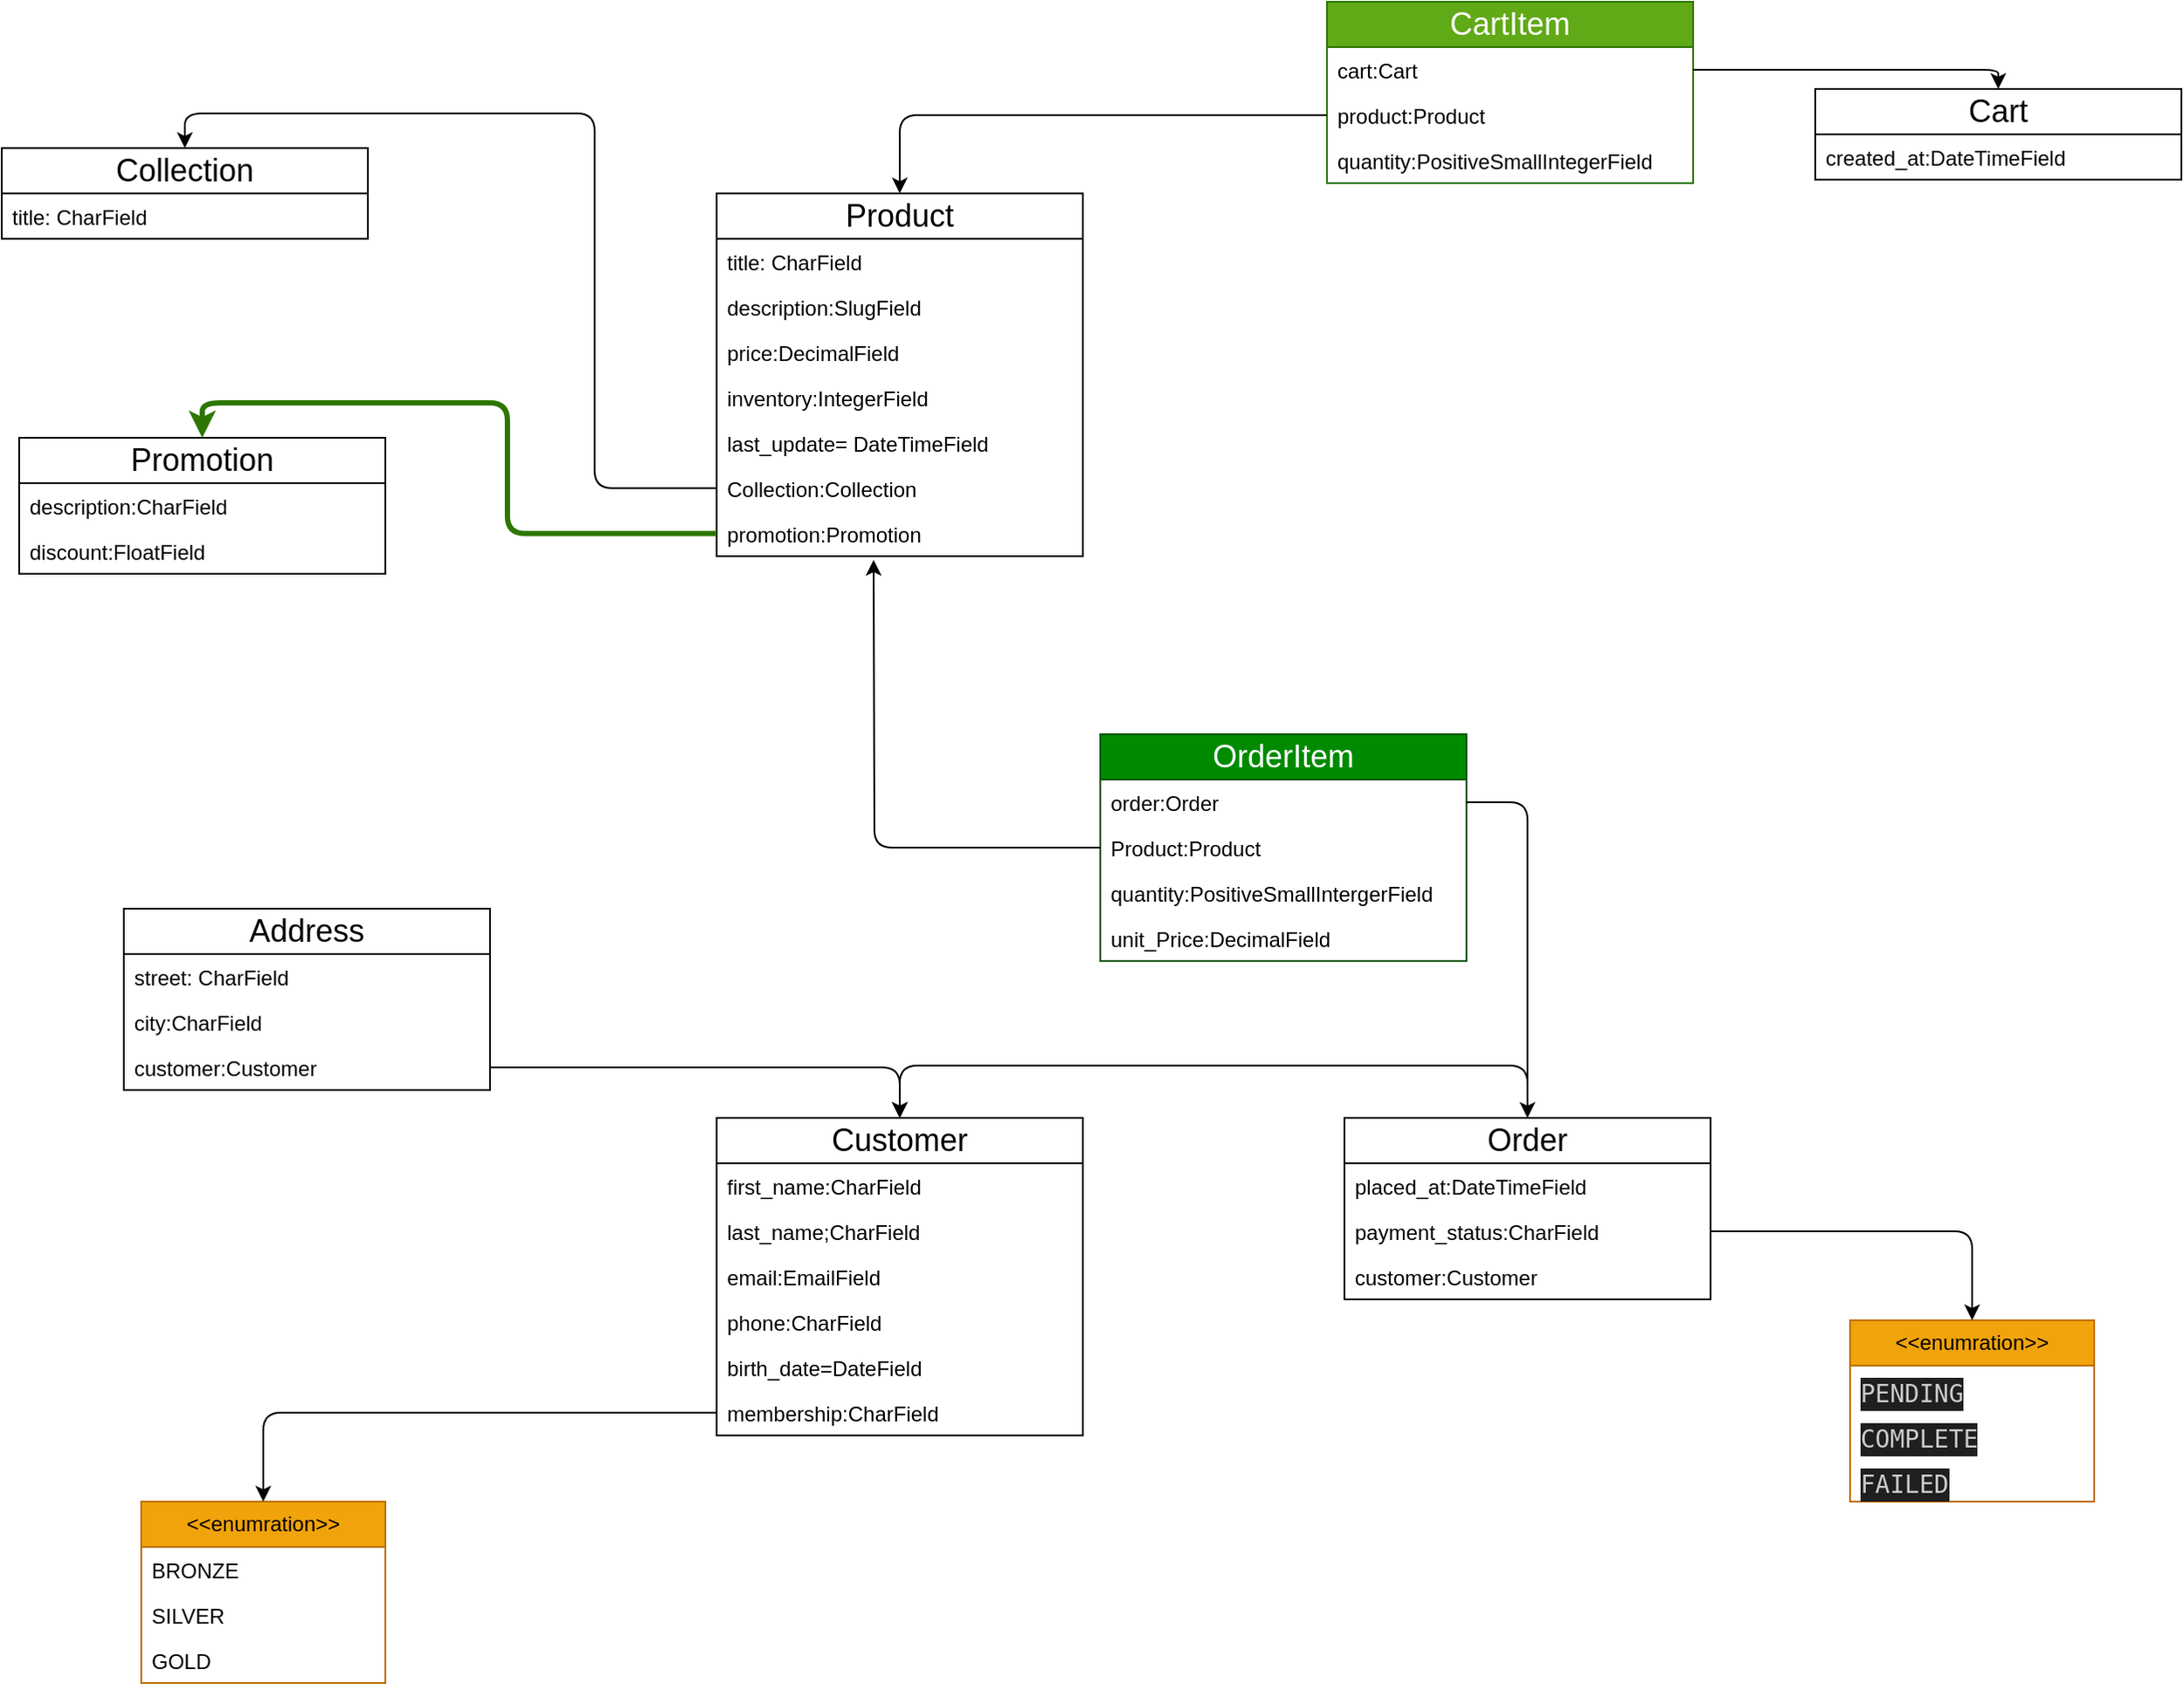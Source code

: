<mxfile version="21.6.5" type="device" pages="3">
  <diagram name="store" id="llk-848GInndWBsnKnlN">
    <mxGraphModel dx="2237" dy="980" grid="1" gridSize="10" guides="1" tooltips="1" connect="1" arrows="1" fold="1" page="0" pageScale="1" pageWidth="850" pageHeight="1100" math="0" shadow="0">
      <root>
        <mxCell id="0" />
        <mxCell id="1" parent="0" />
        <mxCell id="9G_XDlMP4OXCKdxFyMVQ-1" value="&lt;font style=&quot;font-size: 18px;&quot;&gt;Product&lt;/font&gt;" style="swimlane;fontStyle=0;childLayout=stackLayout;horizontal=1;startSize=26;fillColor=none;horizontalStack=0;resizeParent=1;resizeParentMax=0;resizeLast=0;collapsible=1;marginBottom=0;whiteSpace=wrap;html=1;" vertex="1" parent="1">
          <mxGeometry y="129.92" width="210" height="208" as="geometry" />
        </mxCell>
        <mxCell id="9G_XDlMP4OXCKdxFyMVQ-2" value="title: CharField" style="text;strokeColor=none;fillColor=none;align=left;verticalAlign=top;spacingLeft=4;spacingRight=4;overflow=hidden;rotatable=0;points=[[0,0.5],[1,0.5]];portConstraint=eastwest;whiteSpace=wrap;html=1;" vertex="1" parent="9G_XDlMP4OXCKdxFyMVQ-1">
          <mxGeometry y="26" width="210" height="26" as="geometry" />
        </mxCell>
        <mxCell id="9G_XDlMP4OXCKdxFyMVQ-3" value="description:SlugField" style="text;strokeColor=none;fillColor=none;align=left;verticalAlign=top;spacingLeft=4;spacingRight=4;overflow=hidden;rotatable=0;points=[[0,0.5],[1,0.5]];portConstraint=eastwest;whiteSpace=wrap;html=1;" vertex="1" parent="9G_XDlMP4OXCKdxFyMVQ-1">
          <mxGeometry y="52" width="210" height="26" as="geometry" />
        </mxCell>
        <mxCell id="9G_XDlMP4OXCKdxFyMVQ-11" value="price:DecimalField&lt;span style=&quot;white-space: pre;&quot;&gt;&#x9;&lt;/span&gt;" style="text;strokeColor=none;fillColor=none;align=left;verticalAlign=top;spacingLeft=4;spacingRight=4;overflow=hidden;rotatable=0;points=[[0,0.5],[1,0.5]];portConstraint=eastwest;whiteSpace=wrap;html=1;" vertex="1" parent="9G_XDlMP4OXCKdxFyMVQ-1">
          <mxGeometry y="78" width="210" height="26" as="geometry" />
        </mxCell>
        <mxCell id="9G_XDlMP4OXCKdxFyMVQ-14" value="inventory:IntegerField" style="text;strokeColor=none;fillColor=none;align=left;verticalAlign=top;spacingLeft=4;spacingRight=4;overflow=hidden;rotatable=0;points=[[0,0.5],[1,0.5]];portConstraint=eastwest;whiteSpace=wrap;html=1;" vertex="1" parent="9G_XDlMP4OXCKdxFyMVQ-1">
          <mxGeometry y="104" width="210" height="26" as="geometry" />
        </mxCell>
        <mxCell id="9G_XDlMP4OXCKdxFyMVQ-13" value="last_update= DateTimeField" style="text;strokeColor=none;fillColor=none;align=left;verticalAlign=top;spacingLeft=4;spacingRight=4;overflow=hidden;rotatable=0;points=[[0,0.5],[1,0.5]];portConstraint=eastwest;whiteSpace=wrap;html=1;" vertex="1" parent="9G_XDlMP4OXCKdxFyMVQ-1">
          <mxGeometry y="130" width="210" height="26" as="geometry" />
        </mxCell>
        <mxCell id="9G_XDlMP4OXCKdxFyMVQ-12" value="Collection:Collection" style="text;strokeColor=none;fillColor=none;align=left;verticalAlign=top;spacingLeft=4;spacingRight=4;overflow=hidden;rotatable=0;points=[[0,0.5],[1,0.5]];portConstraint=eastwest;whiteSpace=wrap;html=1;" vertex="1" parent="9G_XDlMP4OXCKdxFyMVQ-1">
          <mxGeometry y="156" width="210" height="26" as="geometry" />
        </mxCell>
        <mxCell id="9G_XDlMP4OXCKdxFyMVQ-16" value="promotion:Promotion" style="text;strokeColor=none;fillColor=none;align=left;verticalAlign=top;spacingLeft=4;spacingRight=4;overflow=hidden;rotatable=0;points=[[0,0.5],[1,0.5]];portConstraint=eastwest;whiteSpace=wrap;html=1;" vertex="1" parent="9G_XDlMP4OXCKdxFyMVQ-1">
          <mxGeometry y="182" width="210" height="26" as="geometry" />
        </mxCell>
        <mxCell id="9G_XDlMP4OXCKdxFyMVQ-17" value="&lt;font style=&quot;font-size: 18px;&quot;&gt;Collection&lt;/font&gt;" style="swimlane;fontStyle=0;childLayout=stackLayout;horizontal=1;startSize=26;fillColor=none;horizontalStack=0;resizeParent=1;resizeParentMax=0;resizeLast=0;collapsible=1;marginBottom=0;whiteSpace=wrap;html=1;" vertex="1" parent="1">
          <mxGeometry x="-410" y="103.92" width="210" height="52" as="geometry" />
        </mxCell>
        <mxCell id="9G_XDlMP4OXCKdxFyMVQ-18" value="title: CharField" style="text;strokeColor=none;fillColor=none;align=left;verticalAlign=top;spacingLeft=4;spacingRight=4;overflow=hidden;rotatable=0;points=[[0,0.5],[1,0.5]];portConstraint=eastwest;whiteSpace=wrap;html=1;" vertex="1" parent="9G_XDlMP4OXCKdxFyMVQ-17">
          <mxGeometry y="26" width="210" height="26" as="geometry" />
        </mxCell>
        <mxCell id="9G_XDlMP4OXCKdxFyMVQ-27" value="&lt;font style=&quot;font-size: 18px;&quot;&gt;Promotion&lt;/font&gt;" style="swimlane;fontStyle=0;childLayout=stackLayout;horizontal=1;startSize=26;fillColor=none;horizontalStack=0;resizeParent=1;resizeParentMax=0;resizeLast=0;collapsible=1;marginBottom=0;whiteSpace=wrap;html=1;" vertex="1" parent="1">
          <mxGeometry x="-400" y="270" width="210" height="78" as="geometry" />
        </mxCell>
        <mxCell id="9G_XDlMP4OXCKdxFyMVQ-28" value="description:CharField" style="text;strokeColor=none;fillColor=none;align=left;verticalAlign=top;spacingLeft=4;spacingRight=4;overflow=hidden;rotatable=0;points=[[0,0.5],[1,0.5]];portConstraint=eastwest;whiteSpace=wrap;html=1;" vertex="1" parent="9G_XDlMP4OXCKdxFyMVQ-27">
          <mxGeometry y="26" width="210" height="26" as="geometry" />
        </mxCell>
        <mxCell id="9G_XDlMP4OXCKdxFyMVQ-29" value="discount:FloatField" style="text;strokeColor=none;fillColor=none;align=left;verticalAlign=top;spacingLeft=4;spacingRight=4;overflow=hidden;rotatable=0;points=[[0,0.5],[1,0.5]];portConstraint=eastwest;whiteSpace=wrap;html=1;" vertex="1" parent="9G_XDlMP4OXCKdxFyMVQ-27">
          <mxGeometry y="52" width="210" height="26" as="geometry" />
        </mxCell>
        <mxCell id="9G_XDlMP4OXCKdxFyMVQ-31" value="&lt;font style=&quot;font-size: 18px;&quot;&gt;Customer&lt;/font&gt;" style="swimlane;fontStyle=0;childLayout=stackLayout;horizontal=1;startSize=26;fillColor=none;horizontalStack=0;resizeParent=1;resizeParentMax=0;resizeLast=0;collapsible=1;marginBottom=0;whiteSpace=wrap;html=1;" vertex="1" parent="1">
          <mxGeometry y="660" width="210" height="182" as="geometry" />
        </mxCell>
        <mxCell id="9G_XDlMP4OXCKdxFyMVQ-32" value="first_name:CharField" style="text;strokeColor=none;fillColor=none;align=left;verticalAlign=top;spacingLeft=4;spacingRight=4;overflow=hidden;rotatable=0;points=[[0,0.5],[1,0.5]];portConstraint=eastwest;whiteSpace=wrap;html=1;" vertex="1" parent="9G_XDlMP4OXCKdxFyMVQ-31">
          <mxGeometry y="26" width="210" height="26" as="geometry" />
        </mxCell>
        <mxCell id="9G_XDlMP4OXCKdxFyMVQ-40" value="last_name;CharField" style="text;strokeColor=none;fillColor=none;align=left;verticalAlign=top;spacingLeft=4;spacingRight=4;overflow=hidden;rotatable=0;points=[[0,0.5],[1,0.5]];portConstraint=eastwest;whiteSpace=wrap;html=1;" vertex="1" parent="9G_XDlMP4OXCKdxFyMVQ-31">
          <mxGeometry y="52" width="210" height="26" as="geometry" />
        </mxCell>
        <mxCell id="9G_XDlMP4OXCKdxFyMVQ-39" value="email:EmailField" style="text;strokeColor=none;fillColor=none;align=left;verticalAlign=top;spacingLeft=4;spacingRight=4;overflow=hidden;rotatable=0;points=[[0,0.5],[1,0.5]];portConstraint=eastwest;whiteSpace=wrap;html=1;" vertex="1" parent="9G_XDlMP4OXCKdxFyMVQ-31">
          <mxGeometry y="78" width="210" height="26" as="geometry" />
        </mxCell>
        <mxCell id="9G_XDlMP4OXCKdxFyMVQ-43" value="phone:CharField" style="text;strokeColor=none;fillColor=none;align=left;verticalAlign=top;spacingLeft=4;spacingRight=4;overflow=hidden;rotatable=0;points=[[0,0.5],[1,0.5]];portConstraint=eastwest;whiteSpace=wrap;html=1;" vertex="1" parent="9G_XDlMP4OXCKdxFyMVQ-31">
          <mxGeometry y="104" width="210" height="26" as="geometry" />
        </mxCell>
        <mxCell id="9G_XDlMP4OXCKdxFyMVQ-42" value="birth_date=DateField" style="text;strokeColor=none;fillColor=none;align=left;verticalAlign=top;spacingLeft=4;spacingRight=4;overflow=hidden;rotatable=0;points=[[0,0.5],[1,0.5]];portConstraint=eastwest;whiteSpace=wrap;html=1;" vertex="1" parent="9G_XDlMP4OXCKdxFyMVQ-31">
          <mxGeometry y="130" width="210" height="26" as="geometry" />
        </mxCell>
        <mxCell id="9G_XDlMP4OXCKdxFyMVQ-41" value="membership:CharField" style="text;strokeColor=none;fillColor=none;align=left;verticalAlign=top;spacingLeft=4;spacingRight=4;overflow=hidden;rotatable=0;points=[[0,0.5],[1,0.5]];portConstraint=eastwest;whiteSpace=wrap;html=1;" vertex="1" parent="9G_XDlMP4OXCKdxFyMVQ-31">
          <mxGeometry y="156" width="210" height="26" as="geometry" />
        </mxCell>
        <mxCell id="9G_XDlMP4OXCKdxFyMVQ-46" value="&amp;lt;&amp;lt;enumration&amp;gt;&amp;gt;" style="swimlane;fontStyle=0;childLayout=stackLayout;horizontal=1;startSize=26;fillColor=#f0a30a;horizontalStack=0;resizeParent=1;resizeParentMax=0;resizeLast=0;collapsible=1;marginBottom=0;whiteSpace=wrap;html=1;fontColor=#000000;strokeColor=#BD7000;" vertex="1" parent="1">
          <mxGeometry x="-330" y="880" width="140" height="104" as="geometry" />
        </mxCell>
        <mxCell id="9G_XDlMP4OXCKdxFyMVQ-47" value="BRONZE&lt;span style=&quot;white-space: pre;&quot;&gt;&#x9;&lt;/span&gt;&lt;br&gt;" style="text;strokeColor=none;fillColor=none;align=left;verticalAlign=top;spacingLeft=4;spacingRight=4;overflow=hidden;rotatable=0;points=[[0,0.5],[1,0.5]];portConstraint=eastwest;whiteSpace=wrap;html=1;" vertex="1" parent="9G_XDlMP4OXCKdxFyMVQ-46">
          <mxGeometry y="26" width="140" height="26" as="geometry" />
        </mxCell>
        <mxCell id="9G_XDlMP4OXCKdxFyMVQ-48" value="SILVER" style="text;strokeColor=none;fillColor=none;align=left;verticalAlign=top;spacingLeft=4;spacingRight=4;overflow=hidden;rotatable=0;points=[[0,0.5],[1,0.5]];portConstraint=eastwest;whiteSpace=wrap;html=1;" vertex="1" parent="9G_XDlMP4OXCKdxFyMVQ-46">
          <mxGeometry y="52" width="140" height="26" as="geometry" />
        </mxCell>
        <mxCell id="9G_XDlMP4OXCKdxFyMVQ-49" value="GOLD" style="text;strokeColor=none;fillColor=none;align=left;verticalAlign=top;spacingLeft=4;spacingRight=4;overflow=hidden;rotatable=0;points=[[0,0.5],[1,0.5]];portConstraint=eastwest;whiteSpace=wrap;html=1;" vertex="1" parent="9G_XDlMP4OXCKdxFyMVQ-46">
          <mxGeometry y="78" width="140" height="26" as="geometry" />
        </mxCell>
        <mxCell id="9G_XDlMP4OXCKdxFyMVQ-79" style="edgeStyle=orthogonalEdgeStyle;rounded=1;orthogonalLoop=1;jettySize=auto;html=1;exitX=0.5;exitY=0;exitDx=0;exitDy=0;entryX=0.5;entryY=0;entryDx=0;entryDy=0;" edge="1" parent="1" source="9G_XDlMP4OXCKdxFyMVQ-51" target="9G_XDlMP4OXCKdxFyMVQ-31">
          <mxGeometry relative="1" as="geometry">
            <Array as="points">
              <mxPoint x="465" y="630" />
              <mxPoint x="105" y="630" />
            </Array>
          </mxGeometry>
        </mxCell>
        <mxCell id="9G_XDlMP4OXCKdxFyMVQ-51" value="&lt;span style=&quot;font-size: 18px;&quot;&gt;Order&lt;/span&gt;" style="swimlane;fontStyle=0;childLayout=stackLayout;horizontal=1;startSize=26;fillColor=none;horizontalStack=0;resizeParent=1;resizeParentMax=0;resizeLast=0;collapsible=1;marginBottom=0;whiteSpace=wrap;html=1;" vertex="1" parent="1">
          <mxGeometry x="360" y="660" width="210" height="104" as="geometry" />
        </mxCell>
        <mxCell id="9G_XDlMP4OXCKdxFyMVQ-52" value="placed_at:DateTimeField" style="text;strokeColor=none;fillColor=none;align=left;verticalAlign=top;spacingLeft=4;spacingRight=4;overflow=hidden;rotatable=0;points=[[0,0.5],[1,0.5]];portConstraint=eastwest;whiteSpace=wrap;html=1;" vertex="1" parent="9G_XDlMP4OXCKdxFyMVQ-51">
          <mxGeometry y="26" width="210" height="26" as="geometry" />
        </mxCell>
        <mxCell id="9G_XDlMP4OXCKdxFyMVQ-60" value="payment_status:CharField" style="text;strokeColor=none;fillColor=none;align=left;verticalAlign=top;spacingLeft=4;spacingRight=4;overflow=hidden;rotatable=0;points=[[0,0.5],[1,0.5]];portConstraint=eastwest;whiteSpace=wrap;html=1;" vertex="1" parent="9G_XDlMP4OXCKdxFyMVQ-51">
          <mxGeometry y="52" width="210" height="26" as="geometry" />
        </mxCell>
        <mxCell id="9G_XDlMP4OXCKdxFyMVQ-59" value="customer:Customer" style="text;strokeColor=none;fillColor=none;align=left;verticalAlign=top;spacingLeft=4;spacingRight=4;overflow=hidden;rotatable=0;points=[[0,0.5],[1,0.5]];portConstraint=eastwest;whiteSpace=wrap;html=1;" vertex="1" parent="9G_XDlMP4OXCKdxFyMVQ-51">
          <mxGeometry y="78" width="210" height="26" as="geometry" />
        </mxCell>
        <mxCell id="9G_XDlMP4OXCKdxFyMVQ-62" value="&lt;span style=&quot;font-size: 18px;&quot;&gt;Address&lt;/span&gt;" style="swimlane;fontStyle=0;childLayout=stackLayout;horizontal=1;startSize=26;fillColor=none;horizontalStack=0;resizeParent=1;resizeParentMax=0;resizeLast=0;collapsible=1;marginBottom=0;whiteSpace=wrap;html=1;" vertex="1" parent="1">
          <mxGeometry x="-340" y="540" width="210" height="104" as="geometry" />
        </mxCell>
        <mxCell id="9G_XDlMP4OXCKdxFyMVQ-63" value="street: CharField" style="text;strokeColor=none;fillColor=none;align=left;verticalAlign=top;spacingLeft=4;spacingRight=4;overflow=hidden;rotatable=0;points=[[0,0.5],[1,0.5]];portConstraint=eastwest;whiteSpace=wrap;html=1;" vertex="1" parent="9G_XDlMP4OXCKdxFyMVQ-62">
          <mxGeometry y="26" width="210" height="26" as="geometry" />
        </mxCell>
        <mxCell id="9G_XDlMP4OXCKdxFyMVQ-66" value="city:CharField" style="text;strokeColor=none;fillColor=none;align=left;verticalAlign=top;spacingLeft=4;spacingRight=4;overflow=hidden;rotatable=0;points=[[0,0.5],[1,0.5]];portConstraint=eastwest;whiteSpace=wrap;html=1;" vertex="1" parent="9G_XDlMP4OXCKdxFyMVQ-62">
          <mxGeometry y="52" width="210" height="26" as="geometry" />
        </mxCell>
        <mxCell id="9G_XDlMP4OXCKdxFyMVQ-65" value="customer:Customer" style="text;strokeColor=none;fillColor=none;align=left;verticalAlign=top;spacingLeft=4;spacingRight=4;overflow=hidden;rotatable=0;points=[[0,0.5],[1,0.5]];portConstraint=eastwest;whiteSpace=wrap;html=1;" vertex="1" parent="9G_XDlMP4OXCKdxFyMVQ-62">
          <mxGeometry y="78" width="210" height="26" as="geometry" />
        </mxCell>
        <mxCell id="9G_XDlMP4OXCKdxFyMVQ-69" value="&lt;span style=&quot;font-size: 18px;&quot;&gt;OrderItem&lt;/span&gt;" style="swimlane;fontStyle=0;childLayout=stackLayout;horizontal=1;startSize=26;horizontalStack=0;resizeParent=1;resizeParentMax=0;resizeLast=0;collapsible=1;marginBottom=0;whiteSpace=wrap;html=1;fillColor=#008a00;fontColor=#ffffff;strokeColor=#005700;" vertex="1" parent="1">
          <mxGeometry x="220" y="440" width="210" height="130" as="geometry" />
        </mxCell>
        <mxCell id="9G_XDlMP4OXCKdxFyMVQ-88" style="edgeStyle=orthogonalEdgeStyle;rounded=1;orthogonalLoop=1;jettySize=auto;html=1;exitX=0;exitY=0.5;exitDx=0;exitDy=0;" edge="1" parent="9G_XDlMP4OXCKdxFyMVQ-69" source="9G_XDlMP4OXCKdxFyMVQ-71">
          <mxGeometry relative="1" as="geometry">
            <mxPoint x="-130" y="-100" as="targetPoint" />
          </mxGeometry>
        </mxCell>
        <mxCell id="9G_XDlMP4OXCKdxFyMVQ-70" value="order:Order" style="text;strokeColor=none;fillColor=none;align=left;verticalAlign=top;spacingLeft=4;spacingRight=4;overflow=hidden;rotatable=0;points=[[0,0.5],[1,0.5]];portConstraint=eastwest;whiteSpace=wrap;html=1;" vertex="1" parent="9G_XDlMP4OXCKdxFyMVQ-69">
          <mxGeometry y="26" width="210" height="26" as="geometry" />
        </mxCell>
        <mxCell id="9G_XDlMP4OXCKdxFyMVQ-71" value="Product:Product" style="text;strokeColor=none;fillColor=none;align=left;verticalAlign=top;spacingLeft=4;spacingRight=4;overflow=hidden;rotatable=0;points=[[0,0.5],[1,0.5]];portConstraint=eastwest;whiteSpace=wrap;html=1;" vertex="1" parent="9G_XDlMP4OXCKdxFyMVQ-69">
          <mxGeometry y="52" width="210" height="26" as="geometry" />
        </mxCell>
        <mxCell id="9G_XDlMP4OXCKdxFyMVQ-72" value="quantity:PositiveSmallIntergerField" style="text;strokeColor=none;fillColor=none;align=left;verticalAlign=top;spacingLeft=4;spacingRight=4;overflow=hidden;rotatable=0;points=[[0,0.5],[1,0.5]];portConstraint=eastwest;whiteSpace=wrap;html=1;" vertex="1" parent="9G_XDlMP4OXCKdxFyMVQ-69">
          <mxGeometry y="78" width="210" height="26" as="geometry" />
        </mxCell>
        <mxCell id="9G_XDlMP4OXCKdxFyMVQ-73" value="unit_Price:DecimalField" style="text;strokeColor=none;fillColor=none;align=left;verticalAlign=top;spacingLeft=4;spacingRight=4;overflow=hidden;rotatable=0;points=[[0,0.5],[1,0.5]];portConstraint=eastwest;whiteSpace=wrap;html=1;" vertex="1" parent="9G_XDlMP4OXCKdxFyMVQ-69">
          <mxGeometry y="104" width="210" height="26" as="geometry" />
        </mxCell>
        <mxCell id="9G_XDlMP4OXCKdxFyMVQ-86" style="edgeStyle=orthogonalEdgeStyle;rounded=1;orthogonalLoop=1;jettySize=auto;html=1;entryX=0.5;entryY=0;entryDx=0;entryDy=0;" edge="1" parent="1" source="9G_XDlMP4OXCKdxFyMVQ-70" target="9G_XDlMP4OXCKdxFyMVQ-51">
          <mxGeometry relative="1" as="geometry" />
        </mxCell>
        <mxCell id="9G_XDlMP4OXCKdxFyMVQ-89" style="edgeStyle=orthogonalEdgeStyle;rounded=1;orthogonalLoop=1;jettySize=auto;html=1;entryX=0.5;entryY=0;entryDx=0;entryDy=0;" edge="1" parent="1" source="9G_XDlMP4OXCKdxFyMVQ-65" target="9G_XDlMP4OXCKdxFyMVQ-31">
          <mxGeometry relative="1" as="geometry" />
        </mxCell>
        <mxCell id="9G_XDlMP4OXCKdxFyMVQ-93" style="edgeStyle=orthogonalEdgeStyle;rounded=1;orthogonalLoop=1;jettySize=auto;html=1;exitX=0;exitY=0.5;exitDx=0;exitDy=0;entryX=0.5;entryY=0;entryDx=0;entryDy=0;" edge="1" parent="1" source="9G_XDlMP4OXCKdxFyMVQ-41" target="9G_XDlMP4OXCKdxFyMVQ-46">
          <mxGeometry relative="1" as="geometry" />
        </mxCell>
        <mxCell id="9G_XDlMP4OXCKdxFyMVQ-94" value="&lt;font style=&quot;font-size: 18px;&quot;&gt;Cart&lt;/font&gt;" style="swimlane;fontStyle=0;childLayout=stackLayout;horizontal=1;startSize=26;fillColor=none;horizontalStack=0;resizeParent=1;resizeParentMax=0;resizeLast=0;collapsible=1;marginBottom=0;whiteSpace=wrap;html=1;" vertex="1" parent="1">
          <mxGeometry x="630" y="70" width="210" height="52" as="geometry" />
        </mxCell>
        <mxCell id="9G_XDlMP4OXCKdxFyMVQ-95" value="created_at:DateTimeField" style="text;strokeColor=none;fillColor=none;align=left;verticalAlign=top;spacingLeft=4;spacingRight=4;overflow=hidden;rotatable=0;points=[[0,0.5],[1,0.5]];portConstraint=eastwest;whiteSpace=wrap;html=1;" vertex="1" parent="9G_XDlMP4OXCKdxFyMVQ-94">
          <mxGeometry y="26" width="210" height="26" as="geometry" />
        </mxCell>
        <mxCell id="9G_XDlMP4OXCKdxFyMVQ-97" value="&lt;font style=&quot;font-size: 18px;&quot;&gt;CartItem&lt;/font&gt;" style="swimlane;fontStyle=0;childLayout=stackLayout;horizontal=1;startSize=26;fillColor=#60a917;horizontalStack=0;resizeParent=1;resizeParentMax=0;resizeLast=0;collapsible=1;marginBottom=0;whiteSpace=wrap;html=1;fontColor=#ffffff;strokeColor=#2D7600;" vertex="1" parent="1">
          <mxGeometry x="350" y="20.0" width="210" height="104" as="geometry" />
        </mxCell>
        <mxCell id="9G_XDlMP4OXCKdxFyMVQ-98" value="cart:Cart" style="text;strokeColor=none;fillColor=none;align=left;verticalAlign=top;spacingLeft=4;spacingRight=4;overflow=hidden;rotatable=0;points=[[0,0.5],[1,0.5]];portConstraint=eastwest;whiteSpace=wrap;html=1;" vertex="1" parent="9G_XDlMP4OXCKdxFyMVQ-97">
          <mxGeometry y="26" width="210" height="26" as="geometry" />
        </mxCell>
        <mxCell id="9G_XDlMP4OXCKdxFyMVQ-100" value="product:Product" style="text;strokeColor=none;fillColor=none;align=left;verticalAlign=top;spacingLeft=4;spacingRight=4;overflow=hidden;rotatable=0;points=[[0,0.5],[1,0.5]];portConstraint=eastwest;whiteSpace=wrap;html=1;" vertex="1" parent="9G_XDlMP4OXCKdxFyMVQ-97">
          <mxGeometry y="52" width="210" height="26" as="geometry" />
        </mxCell>
        <mxCell id="9G_XDlMP4OXCKdxFyMVQ-99" value="quantity:PositiveSmallIntegerField" style="text;strokeColor=none;fillColor=none;align=left;verticalAlign=top;spacingLeft=4;spacingRight=4;overflow=hidden;rotatable=0;points=[[0,0.5],[1,0.5]];portConstraint=eastwest;whiteSpace=wrap;html=1;" vertex="1" parent="9G_XDlMP4OXCKdxFyMVQ-97">
          <mxGeometry y="78" width="210" height="26" as="geometry" />
        </mxCell>
        <mxCell id="9G_XDlMP4OXCKdxFyMVQ-101" style="edgeStyle=orthogonalEdgeStyle;rounded=1;orthogonalLoop=1;jettySize=auto;html=1;entryX=0.5;entryY=0;entryDx=0;entryDy=0;" edge="1" parent="1" source="9G_XDlMP4OXCKdxFyMVQ-100" target="9G_XDlMP4OXCKdxFyMVQ-1">
          <mxGeometry relative="1" as="geometry" />
        </mxCell>
        <mxCell id="9G_XDlMP4OXCKdxFyMVQ-103" style="edgeStyle=orthogonalEdgeStyle;rounded=1;orthogonalLoop=1;jettySize=auto;html=1;entryX=0.5;entryY=0;entryDx=0;entryDy=0;" edge="1" parent="1" source="9G_XDlMP4OXCKdxFyMVQ-98" target="9G_XDlMP4OXCKdxFyMVQ-94">
          <mxGeometry relative="1" as="geometry">
            <Array as="points">
              <mxPoint x="735" y="59" />
            </Array>
          </mxGeometry>
        </mxCell>
        <mxCell id="9G_XDlMP4OXCKdxFyMVQ-104" value="&amp;lt;&amp;lt;enumration&amp;gt;&amp;gt;" style="swimlane;fontStyle=0;childLayout=stackLayout;horizontal=1;startSize=26;fillColor=#f0a30a;horizontalStack=0;resizeParent=1;resizeParentMax=0;resizeLast=0;collapsible=1;marginBottom=0;whiteSpace=wrap;html=1;fontColor=#000000;strokeColor=#BD7000;" vertex="1" parent="1">
          <mxGeometry x="650" y="776" width="140" height="104" as="geometry" />
        </mxCell>
        <mxCell id="9G_XDlMP4OXCKdxFyMVQ-105" value="&lt;div style=&quot;color: rgb(204, 204, 204); background-color: rgb(31, 31, 31); font-family: &amp;quot;Droid Sans Mono&amp;quot;, &amp;quot;monospace&amp;quot;, monospace; font-size: 14px; line-height: 19px;&quot;&gt;PENDING&lt;/div&gt;" style="text;strokeColor=none;fillColor=none;align=left;verticalAlign=top;spacingLeft=4;spacingRight=4;overflow=hidden;rotatable=0;points=[[0,0.5],[1,0.5]];portConstraint=eastwest;whiteSpace=wrap;html=1;" vertex="1" parent="9G_XDlMP4OXCKdxFyMVQ-104">
          <mxGeometry y="26" width="140" height="26" as="geometry" />
        </mxCell>
        <mxCell id="9G_XDlMP4OXCKdxFyMVQ-106" value="&lt;div style=&quot;color: rgb(204, 204, 204); background-color: rgb(31, 31, 31); font-family: &amp;quot;Droid Sans Mono&amp;quot;, &amp;quot;monospace&amp;quot;, monospace; font-size: 14px; line-height: 19px;&quot;&gt;COMPLETE&lt;/div&gt;" style="text;strokeColor=none;fillColor=none;align=left;verticalAlign=top;spacingLeft=4;spacingRight=4;overflow=hidden;rotatable=0;points=[[0,0.5],[1,0.5]];portConstraint=eastwest;whiteSpace=wrap;html=1;" vertex="1" parent="9G_XDlMP4OXCKdxFyMVQ-104">
          <mxGeometry y="52" width="140" height="26" as="geometry" />
        </mxCell>
        <mxCell id="9G_XDlMP4OXCKdxFyMVQ-107" value="&lt;div style=&quot;color: rgb(204, 204, 204); background-color: rgb(31, 31, 31); font-family: &amp;quot;Droid Sans Mono&amp;quot;, &amp;quot;monospace&amp;quot;, monospace; font-size: 14px; line-height: 19px;&quot;&gt;FAILED&lt;/div&gt;" style="text;strokeColor=none;fillColor=none;align=left;verticalAlign=top;spacingLeft=4;spacingRight=4;overflow=hidden;rotatable=0;points=[[0,0.5],[1,0.5]];portConstraint=eastwest;whiteSpace=wrap;html=1;" vertex="1" parent="9G_XDlMP4OXCKdxFyMVQ-104">
          <mxGeometry y="78" width="140" height="26" as="geometry" />
        </mxCell>
        <mxCell id="9G_XDlMP4OXCKdxFyMVQ-108" style="edgeStyle=orthogonalEdgeStyle;rounded=1;orthogonalLoop=1;jettySize=auto;html=1;entryX=0.5;entryY=0;entryDx=0;entryDy=0;" edge="1" parent="1" source="9G_XDlMP4OXCKdxFyMVQ-60" target="9G_XDlMP4OXCKdxFyMVQ-104">
          <mxGeometry relative="1" as="geometry" />
        </mxCell>
        <mxCell id="9G_XDlMP4OXCKdxFyMVQ-109" style="edgeStyle=orthogonalEdgeStyle;rounded=1;orthogonalLoop=1;jettySize=auto;html=1;entryX=0.5;entryY=0;entryDx=0;entryDy=0;fillColor=#60a917;strokeColor=#2D7600;strokeWidth=3;" edge="1" parent="1" source="9G_XDlMP4OXCKdxFyMVQ-16" target="9G_XDlMP4OXCKdxFyMVQ-27">
          <mxGeometry relative="1" as="geometry">
            <Array as="points">
              <mxPoint x="-120" y="325" />
              <mxPoint x="-120" y="250" />
              <mxPoint x="-295" y="250" />
            </Array>
          </mxGeometry>
        </mxCell>
        <mxCell id="9G_XDlMP4OXCKdxFyMVQ-110" style="edgeStyle=orthogonalEdgeStyle;rounded=1;orthogonalLoop=1;jettySize=auto;html=1;entryX=0.5;entryY=0;entryDx=0;entryDy=0;" edge="1" parent="1" source="9G_XDlMP4OXCKdxFyMVQ-12" target="9G_XDlMP4OXCKdxFyMVQ-17">
          <mxGeometry relative="1" as="geometry">
            <Array as="points">
              <mxPoint x="-70" y="299" />
              <mxPoint x="-70" y="84" />
              <mxPoint x="-305" y="84" />
            </Array>
          </mxGeometry>
        </mxCell>
      </root>
    </mxGraphModel>
  </diagram>
  <diagram id="IkCupquhygyUQgfi7Zur" name="Tsgs">
    <mxGraphModel dx="1406" dy="686" grid="1" gridSize="10" guides="1" tooltips="1" connect="1" arrows="1" fold="1" page="0" pageScale="1" pageWidth="850" pageHeight="1100" math="0" shadow="0">
      <root>
        <mxCell id="0" />
        <mxCell id="1" parent="0" />
        <mxCell id="lNUBABfeQHdnMAs1EOaQ-1" value="&lt;span style=&quot;font-size: 18px;&quot;&gt;Tag&lt;/span&gt;" style="swimlane;fontStyle=0;childLayout=stackLayout;horizontal=1;startSize=26;fillColor=none;horizontalStack=0;resizeParent=1;resizeParentMax=0;resizeLast=0;collapsible=1;marginBottom=0;whiteSpace=wrap;html=1;" vertex="1" parent="1">
          <mxGeometry x="-90" y="320" width="210" height="52" as="geometry" />
        </mxCell>
        <mxCell id="lNUBABfeQHdnMAs1EOaQ-2" value="lable:CharField" style="text;strokeColor=none;fillColor=none;align=left;verticalAlign=top;spacingLeft=4;spacingRight=4;overflow=hidden;rotatable=0;points=[[0,0.5],[1,0.5]];portConstraint=eastwest;whiteSpace=wrap;html=1;" vertex="1" parent="lNUBABfeQHdnMAs1EOaQ-1">
          <mxGeometry y="26" width="210" height="26" as="geometry" />
        </mxCell>
        <mxCell id="lNUBABfeQHdnMAs1EOaQ-5" value="&lt;span style=&quot;font-size: 18px;&quot;&gt;TaggedItem&lt;/span&gt;" style="swimlane;fontStyle=0;childLayout=stackLayout;horizontal=1;startSize=26;fillColor=none;horizontalStack=0;resizeParent=1;resizeParentMax=0;resizeLast=0;collapsible=1;marginBottom=0;whiteSpace=wrap;html=1;" vertex="1" parent="1">
          <mxGeometry x="290" y="180" width="210" height="130" as="geometry" />
        </mxCell>
        <mxCell id="lNUBABfeQHdnMAs1EOaQ-6" value="content_type:ContentType" style="text;strokeColor=none;fillColor=none;align=left;verticalAlign=top;spacingLeft=4;spacingRight=4;overflow=hidden;rotatable=0;points=[[0,0.5],[1,0.5]];portConstraint=eastwest;whiteSpace=wrap;html=1;" vertex="1" parent="lNUBABfeQHdnMAs1EOaQ-5">
          <mxGeometry y="26" width="210" height="26" as="geometry" />
        </mxCell>
        <mxCell id="lNUBABfeQHdnMAs1EOaQ-7" value="id:IntegerField" style="text;strokeColor=none;fillColor=none;align=left;verticalAlign=top;spacingLeft=4;spacingRight=4;overflow=hidden;rotatable=0;points=[[0,0.5],[1,0.5]];portConstraint=eastwest;whiteSpace=wrap;html=1;" vertex="1" parent="lNUBABfeQHdnMAs1EOaQ-5">
          <mxGeometry y="52" width="210" height="26" as="geometry" />
        </mxCell>
        <mxCell id="lNUBABfeQHdnMAs1EOaQ-8" value="cotent_object:" style="text;strokeColor=none;fillColor=none;align=left;verticalAlign=top;spacingLeft=4;spacingRight=4;overflow=hidden;rotatable=0;points=[[0,0.5],[1,0.5]];portConstraint=eastwest;whiteSpace=wrap;html=1;" vertex="1" parent="lNUBABfeQHdnMAs1EOaQ-5">
          <mxGeometry y="78" width="210" height="26" as="geometry" />
        </mxCell>
        <mxCell id="lNUBABfeQHdnMAs1EOaQ-9" value="tag:Tag" style="text;strokeColor=none;fillColor=none;align=left;verticalAlign=top;spacingLeft=4;spacingRight=4;overflow=hidden;rotatable=0;points=[[0,0.5],[1,0.5]];portConstraint=eastwest;whiteSpace=wrap;html=1;" vertex="1" parent="lNUBABfeQHdnMAs1EOaQ-5">
          <mxGeometry y="104" width="210" height="26" as="geometry" />
        </mxCell>
        <mxCell id="lNUBABfeQHdnMAs1EOaQ-13" style="edgeStyle=orthogonalEdgeStyle;rounded=1;orthogonalLoop=1;jettySize=auto;html=1;entryX=0.5;entryY=0;entryDx=0;entryDy=0;" edge="1" parent="1" source="lNUBABfeQHdnMAs1EOaQ-9" target="lNUBABfeQHdnMAs1EOaQ-1">
          <mxGeometry relative="1" as="geometry">
            <Array as="points">
              <mxPoint x="15" y="297" />
            </Array>
          </mxGeometry>
        </mxCell>
      </root>
    </mxGraphModel>
  </diagram>
  <diagram id="Mli3V4yX0lDI9t2DF4u4" name="likes">
    <mxGraphModel dx="575" dy="392" grid="1" gridSize="10" guides="1" tooltips="1" connect="1" arrows="1" fold="1" page="0" pageScale="1" pageWidth="850" pageHeight="1100" math="0" shadow="0">
      <root>
        <mxCell id="0" />
        <mxCell id="1" parent="0" />
        <mxCell id="IrUhZhhEWVPabBPe6D4w-1" value="&lt;span style=&quot;font-size: 18px;&quot;&gt;LikedItem&lt;/span&gt;" style="swimlane;fontStyle=0;childLayout=stackLayout;horizontal=1;startSize=26;fillColor=none;horizontalStack=0;resizeParent=1;resizeParentMax=0;resizeLast=0;collapsible=1;marginBottom=0;whiteSpace=wrap;html=1;" vertex="1" parent="1">
          <mxGeometry x="10" y="80" width="210" height="130" as="geometry" />
        </mxCell>
        <mxCell id="IrUhZhhEWVPabBPe6D4w-2" value="user:User" style="text;strokeColor=none;fillColor=none;align=left;verticalAlign=top;spacingLeft=4;spacingRight=4;overflow=hidden;rotatable=0;points=[[0,0.5],[1,0.5]];portConstraint=eastwest;whiteSpace=wrap;html=1;" vertex="1" parent="IrUhZhhEWVPabBPe6D4w-1">
          <mxGeometry y="26" width="210" height="26" as="geometry" />
        </mxCell>
        <mxCell id="IrUhZhhEWVPabBPe6D4w-9" value="content_type:ContentType" style="text;strokeColor=none;fillColor=none;align=left;verticalAlign=top;spacingLeft=4;spacingRight=4;overflow=hidden;rotatable=0;points=[[0,0.5],[1,0.5]];portConstraint=eastwest;whiteSpace=wrap;html=1;" vertex="1" parent="IrUhZhhEWVPabBPe6D4w-1">
          <mxGeometry y="52" width="210" height="26" as="geometry" />
        </mxCell>
        <mxCell id="IrUhZhhEWVPabBPe6D4w-8" value="object_id:PositiveIntegerField" style="text;strokeColor=none;fillColor=none;align=left;verticalAlign=top;spacingLeft=4;spacingRight=4;overflow=hidden;rotatable=0;points=[[0,0.5],[1,0.5]];portConstraint=eastwest;whiteSpace=wrap;html=1;" vertex="1" parent="IrUhZhhEWVPabBPe6D4w-1">
          <mxGeometry y="78" width="210" height="26" as="geometry" />
        </mxCell>
        <mxCell id="IrUhZhhEWVPabBPe6D4w-7" value="content_object:" style="text;strokeColor=none;fillColor=none;align=left;verticalAlign=top;spacingLeft=4;spacingRight=4;overflow=hidden;rotatable=0;points=[[0,0.5],[1,0.5]];portConstraint=eastwest;whiteSpace=wrap;html=1;" vertex="1" parent="IrUhZhhEWVPabBPe6D4w-1">
          <mxGeometry y="104" width="210" height="26" as="geometry" />
        </mxCell>
      </root>
    </mxGraphModel>
  </diagram>
</mxfile>
